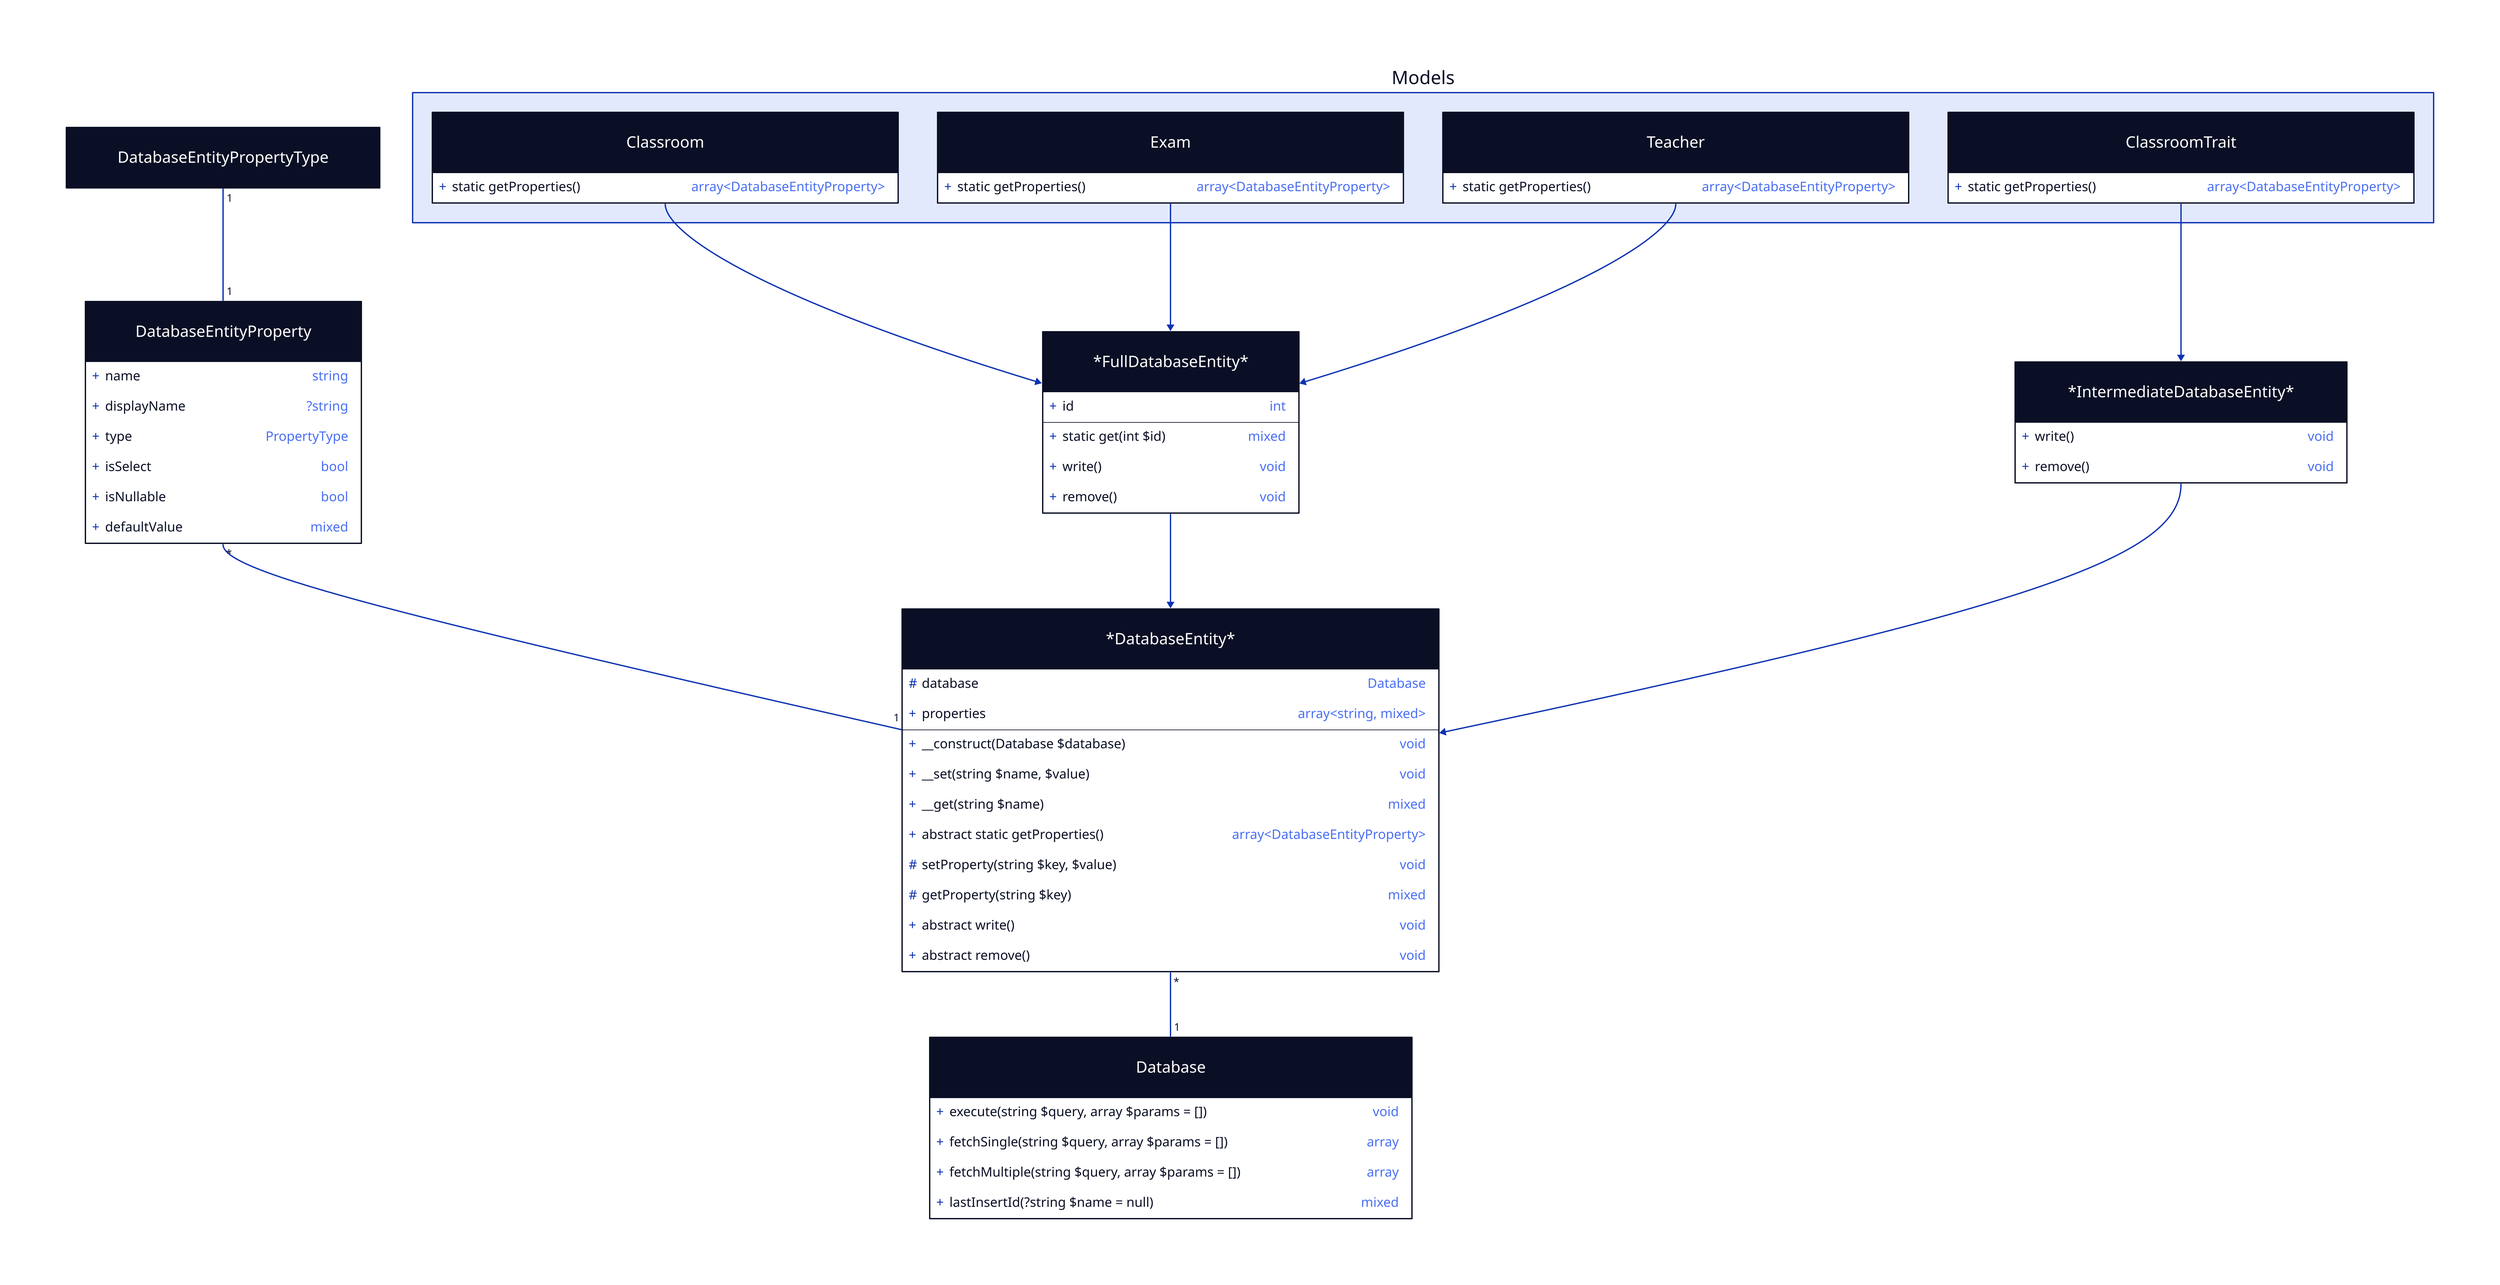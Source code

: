 
Database: {
    shape: class

    "execute(string $query, array $params = [])": void
    "fetchSingle(string $query, array $params = [])": array
    "fetchMultiple(string $query, array $params = [])": array

    "lastInsertId(?string $name = null)": mixed
}

DatabaseEntity -- Database: {
    source-arrowhead: *
    target-arrowhead: 1
}
DatabaseEntity: *DatabaseEntity* {
    shape: class

    \#database: Database
    properties: array<string, mixed>
    "__construct(Database $database)"
    "__set(string $name, $value)": void
    "__get(string $name)": mixed
    "abstract static getProperties()": array<DatabaseEntityProperty>
    "#setProperty(string $key, $value)": void
    "#getProperty(string $key)": mixed
    "abstract write()": void
    "abstract remove()": void
}

DatabaseEntityProperty -- DatabaseEntity: {
    source-arrowhead: *
    target-arrowhead: 1
}
DatabaseEntityProperty: {
    shape: class

    name: string
    displayName: ?string
    type: PropertyType
    isSelect: bool
    isNullable: bool
    defaultValue: mixed
}

DatabaseEntityPropertyType -- DatabaseEntityProperty: {
    source-arrowhead: 1
    target-arrowhead: 1
}
DatabaseEntityPropertyType: {
    shape: class
}

FullDatabaseEntity -> DatabaseEntity
FullDatabaseEntity: *FullDatabaseEntity* {
    shape: class

    id: int
    "static get(int $id)": mixed
    "write()": void
    "remove()": void
    
}

Models.Classroom -> FullDatabaseEntity
Models.Exam -> FullDatabaseEntity
Models.Teacher -> FullDatabaseEntity
Models: {
    Classroom: {
        shape: class

        "static getProperties()": array<DatabaseEntityProperty>
    }

    Exam: {
        shape: class

        "static getProperties()": array<DatabaseEntityProperty>
    }

    Teacher: {
        shape: class

        "static getProperties()": array<DatabaseEntityProperty>
    }
}

IntermediateDatabaseEntity -> DatabaseEntity
IntermediateDatabaseEntity: *IntermediateDatabaseEntity* {
    shape: class

    "write()": void
    "remove()": void
}

Models.ClassroomTrait -> IntermediateDatabaseEntity
Models: {
    ClassroomTrait: {
        shape: class

        "static getProperties()": array<DatabaseEntityProperty>
    }
}
